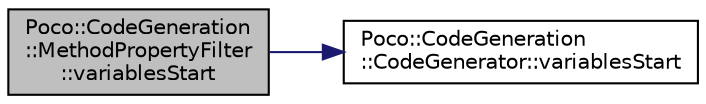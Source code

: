 digraph "Poco::CodeGeneration::MethodPropertyFilter::variablesStart"
{
 // LATEX_PDF_SIZE
  edge [fontname="Helvetica",fontsize="10",labelfontname="Helvetica",labelfontsize="10"];
  node [fontname="Helvetica",fontsize="10",shape=record];
  rankdir="LR";
  Node1 [label="Poco::CodeGeneration\l::MethodPropertyFilter\l::variablesStart",height=0.2,width=0.4,color="black", fillcolor="grey75", style="filled", fontcolor="black",tooltip="Closes the method."];
  Node1 -> Node2 [color="midnightblue",fontsize="10",style="solid",fontname="Helvetica"];
  Node2 [label="Poco::CodeGeneration\l::CodeGenerator::variablesStart",height=0.2,width=0.4,color="black", fillcolor="white", style="filled",URL="$classPoco_1_1CodeGeneration_1_1CodeGenerator.html#a451c70b33235310d4141d8dfebd9db6b",tooltip="Closes the method."];
}
